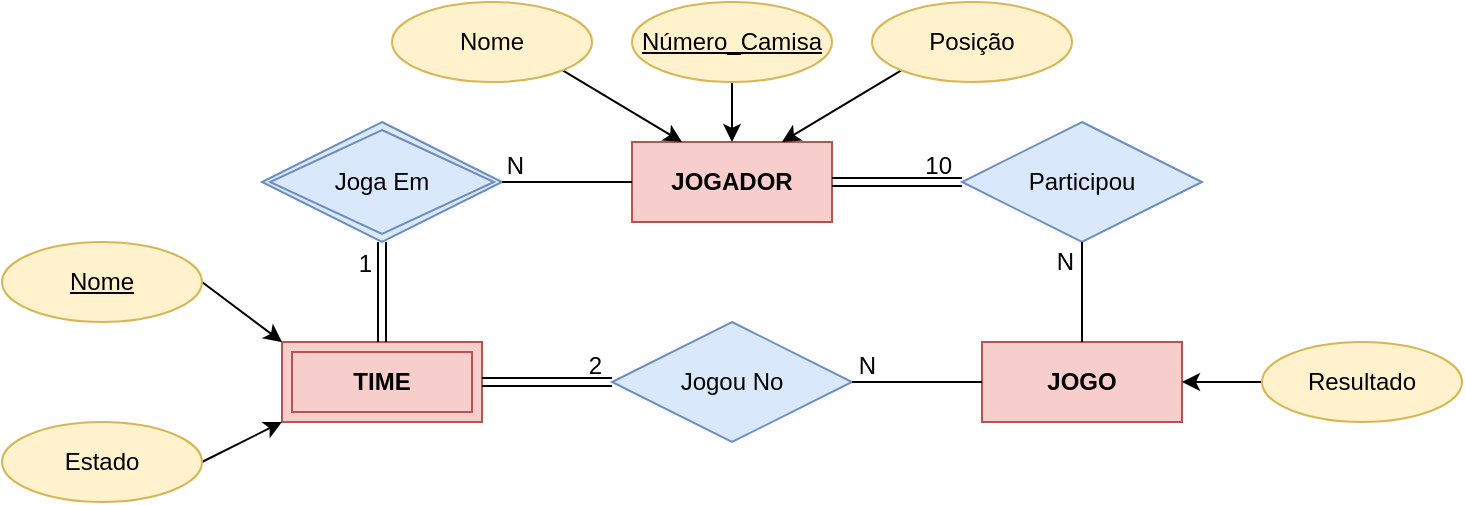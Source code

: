 <mxfile version="21.0.8" type="github">
  <diagram id="R2lEEEUBdFMjLlhIrx00" name="Page-1">
    <mxGraphModel dx="833" dy="492" grid="1" gridSize="10" guides="1" tooltips="1" connect="1" arrows="1" fold="1" page="1" pageScale="1" pageWidth="850" pageHeight="1100" math="0" shadow="0" extFonts="Permanent Marker^https://fonts.googleapis.com/css?family=Permanent+Marker">
      <root>
        <mxCell id="0" />
        <mxCell id="1" parent="0" />
        <mxCell id="OydwuzZR1GyqLVAHp3jK-2" value="&lt;b&gt;JOGO&lt;/b&gt;" style="whiteSpace=wrap;html=1;align=center;fillColor=#f8cecc;strokeColor=#b85450;" parent="1" vertex="1">
          <mxGeometry x="550" y="350" width="100" height="40" as="geometry" />
        </mxCell>
        <mxCell id="OydwuzZR1GyqLVAHp3jK-3" value="&lt;b&gt;JOGADOR&lt;/b&gt;" style="whiteSpace=wrap;html=1;align=center;fillColor=#f8cecc;strokeColor=#b85450;" parent="1" vertex="1">
          <mxGeometry x="375" y="250" width="100" height="40" as="geometry" />
        </mxCell>
        <mxCell id="OydwuzZR1GyqLVAHp3jK-5" value="&lt;b&gt;TIME&lt;/b&gt;" style="shape=ext;margin=3;double=1;whiteSpace=wrap;html=1;align=center;fillColor=#f8cecc;strokeColor=#b85450;" parent="1" vertex="1">
          <mxGeometry x="200" y="350" width="100" height="40" as="geometry" />
        </mxCell>
        <mxCell id="OydwuzZR1GyqLVAHp3jK-6" value="Joga Em" style="shape=rhombus;double=1;perimeter=rhombusPerimeter;whiteSpace=wrap;html=1;align=center;fillColor=#dae8fc;strokeColor=#6c8ebf;" parent="1" vertex="1">
          <mxGeometry x="190" y="240" width="120" height="60" as="geometry" />
        </mxCell>
        <mxCell id="OydwuzZR1GyqLVAHp3jK-7" value="Jogou No" style="shape=rhombus;perimeter=rhombusPerimeter;whiteSpace=wrap;html=1;align=center;fillColor=#dae8fc;strokeColor=#6c8ebf;" parent="1" vertex="1">
          <mxGeometry x="365" y="340" width="120" height="60" as="geometry" />
        </mxCell>
        <mxCell id="OydwuzZR1GyqLVAHp3jK-8" value="" style="shape=link;html=1;rounded=0;exitX=0.5;exitY=1;exitDx=0;exitDy=0;entryX=0.5;entryY=0;entryDx=0;entryDy=0;" parent="1" source="OydwuzZR1GyqLVAHp3jK-6" target="OydwuzZR1GyqLVAHp3jK-5" edge="1">
          <mxGeometry relative="1" as="geometry">
            <mxPoint x="330" y="330" as="sourcePoint" />
            <mxPoint x="490" y="330" as="targetPoint" />
          </mxGeometry>
        </mxCell>
        <mxCell id="OydwuzZR1GyqLVAHp3jK-9" value="1" style="resizable=0;html=1;whiteSpace=wrap;align=right;verticalAlign=bottom;" parent="OydwuzZR1GyqLVAHp3jK-8" connectable="0" vertex="1">
          <mxGeometry x="1" relative="1" as="geometry">
            <mxPoint x="-4" y="-31" as="offset" />
          </mxGeometry>
        </mxCell>
        <mxCell id="OydwuzZR1GyqLVAHp3jK-12" value="" style="shape=link;html=1;rounded=0;exitX=1;exitY=0.5;exitDx=0;exitDy=0;entryX=0;entryY=0.5;entryDx=0;entryDy=0;" parent="1" source="OydwuzZR1GyqLVAHp3jK-5" target="OydwuzZR1GyqLVAHp3jK-7" edge="1">
          <mxGeometry relative="1" as="geometry">
            <mxPoint x="370" y="340" as="sourcePoint" />
            <mxPoint x="530" y="340" as="targetPoint" />
          </mxGeometry>
        </mxCell>
        <mxCell id="OydwuzZR1GyqLVAHp3jK-13" value="2" style="resizable=0;html=1;whiteSpace=wrap;align=right;verticalAlign=bottom;" parent="OydwuzZR1GyqLVAHp3jK-12" connectable="0" vertex="1">
          <mxGeometry x="1" relative="1" as="geometry">
            <mxPoint x="-4" as="offset" />
          </mxGeometry>
        </mxCell>
        <mxCell id="OydwuzZR1GyqLVAHp3jK-16" value="" style="shape=link;html=1;rounded=0;exitX=1;exitY=0.5;exitDx=0;exitDy=0;" parent="1" source="OydwuzZR1GyqLVAHp3jK-3" target="OydwuzZR1GyqLVAHp3jK-19" edge="1">
          <mxGeometry relative="1" as="geometry">
            <mxPoint x="320" y="360" as="sourcePoint" />
            <mxPoint x="480" y="360" as="targetPoint" />
          </mxGeometry>
        </mxCell>
        <mxCell id="OydwuzZR1GyqLVAHp3jK-17" value="10" style="resizable=0;html=1;whiteSpace=wrap;align=right;verticalAlign=bottom;" parent="OydwuzZR1GyqLVAHp3jK-16" connectable="0" vertex="1">
          <mxGeometry x="1" relative="1" as="geometry">
            <mxPoint x="-4" as="offset" />
          </mxGeometry>
        </mxCell>
        <mxCell id="OydwuzZR1GyqLVAHp3jK-19" value="Participou" style="shape=rhombus;perimeter=rhombusPerimeter;whiteSpace=wrap;html=1;align=center;fillColor=#dae8fc;strokeColor=#6c8ebf;" parent="1" vertex="1">
          <mxGeometry x="540" y="240" width="120" height="60" as="geometry" />
        </mxCell>
        <mxCell id="OydwuzZR1GyqLVAHp3jK-22" value="" style="endArrow=none;html=1;rounded=0;entryX=0.5;entryY=1;entryDx=0;entryDy=0;exitX=0.5;exitY=0;exitDx=0;exitDy=0;" parent="1" source="OydwuzZR1GyqLVAHp3jK-2" target="OydwuzZR1GyqLVAHp3jK-19" edge="1">
          <mxGeometry relative="1" as="geometry">
            <mxPoint x="360" y="340" as="sourcePoint" />
            <mxPoint x="520" y="340" as="targetPoint" />
          </mxGeometry>
        </mxCell>
        <mxCell id="OydwuzZR1GyqLVAHp3jK-23" value="N" style="resizable=0;html=1;whiteSpace=wrap;align=right;verticalAlign=bottom;" parent="OydwuzZR1GyqLVAHp3jK-22" connectable="0" vertex="1">
          <mxGeometry x="1" relative="1" as="geometry">
            <mxPoint x="-3" y="18" as="offset" />
          </mxGeometry>
        </mxCell>
        <mxCell id="OydwuzZR1GyqLVAHp3jK-24" value="" style="endArrow=none;html=1;rounded=0;entryX=1;entryY=0.5;entryDx=0;entryDy=0;exitX=0;exitY=0.5;exitDx=0;exitDy=0;" parent="1" source="OydwuzZR1GyqLVAHp3jK-3" target="OydwuzZR1GyqLVAHp3jK-6" edge="1">
          <mxGeometry relative="1" as="geometry">
            <mxPoint x="360" y="340" as="sourcePoint" />
            <mxPoint x="520" y="340" as="targetPoint" />
          </mxGeometry>
        </mxCell>
        <mxCell id="OydwuzZR1GyqLVAHp3jK-25" value="N" style="resizable=0;html=1;whiteSpace=wrap;align=right;verticalAlign=bottom;" parent="OydwuzZR1GyqLVAHp3jK-24" connectable="0" vertex="1">
          <mxGeometry x="1" relative="1" as="geometry">
            <mxPoint x="12" as="offset" />
          </mxGeometry>
        </mxCell>
        <mxCell id="OydwuzZR1GyqLVAHp3jK-26" value="" style="endArrow=none;html=1;rounded=0;entryX=1;entryY=0.5;entryDx=0;entryDy=0;exitX=0;exitY=0.5;exitDx=0;exitDy=0;" parent="1" source="OydwuzZR1GyqLVAHp3jK-2" target="OydwuzZR1GyqLVAHp3jK-7" edge="1">
          <mxGeometry relative="1" as="geometry">
            <mxPoint x="360" y="340" as="sourcePoint" />
            <mxPoint x="520" y="340" as="targetPoint" />
          </mxGeometry>
        </mxCell>
        <mxCell id="OydwuzZR1GyqLVAHp3jK-27" value="N" style="resizable=0;html=1;whiteSpace=wrap;align=right;verticalAlign=bottom;" parent="OydwuzZR1GyqLVAHp3jK-26" connectable="0" vertex="1">
          <mxGeometry x="1" relative="1" as="geometry">
            <mxPoint x="13" as="offset" />
          </mxGeometry>
        </mxCell>
        <mxCell id="OydwuzZR1GyqLVAHp3jK-31" style="rounded=0;orthogonalLoop=1;jettySize=auto;html=1;exitX=1;exitY=1;exitDx=0;exitDy=0;entryX=0.25;entryY=0;entryDx=0;entryDy=0;" parent="1" source="OydwuzZR1GyqLVAHp3jK-28" target="OydwuzZR1GyqLVAHp3jK-3" edge="1">
          <mxGeometry relative="1" as="geometry" />
        </mxCell>
        <mxCell id="OydwuzZR1GyqLVAHp3jK-28" value="Nome" style="ellipse;whiteSpace=wrap;html=1;align=center;fillColor=#fff2cc;strokeColor=#d6b656;" parent="1" vertex="1">
          <mxGeometry x="255" y="180" width="100" height="40" as="geometry" />
        </mxCell>
        <mxCell id="OydwuzZR1GyqLVAHp3jK-32" style="edgeStyle=none;rounded=0;orthogonalLoop=1;jettySize=auto;html=1;exitX=0.5;exitY=1;exitDx=0;exitDy=0;entryX=0.5;entryY=0;entryDx=0;entryDy=0;" parent="1" source="OydwuzZR1GyqLVAHp3jK-29" target="OydwuzZR1GyqLVAHp3jK-3" edge="1">
          <mxGeometry relative="1" as="geometry" />
        </mxCell>
        <mxCell id="OydwuzZR1GyqLVAHp3jK-29" value="&lt;u&gt;Número_Camisa&lt;/u&gt;" style="ellipse;whiteSpace=wrap;html=1;align=center;fillColor=#fff2cc;strokeColor=#d6b656;" parent="1" vertex="1">
          <mxGeometry x="375" y="180" width="100" height="40" as="geometry" />
        </mxCell>
        <mxCell id="OydwuzZR1GyqLVAHp3jK-33" style="edgeStyle=none;rounded=0;orthogonalLoop=1;jettySize=auto;html=1;exitX=0;exitY=1;exitDx=0;exitDy=0;" parent="1" source="OydwuzZR1GyqLVAHp3jK-30" edge="1">
          <mxGeometry relative="1" as="geometry">
            <mxPoint x="450" y="250" as="targetPoint" />
          </mxGeometry>
        </mxCell>
        <mxCell id="OydwuzZR1GyqLVAHp3jK-30" value="Posição" style="ellipse;whiteSpace=wrap;html=1;align=center;fillColor=#fff2cc;strokeColor=#d6b656;" parent="1" vertex="1">
          <mxGeometry x="495" y="180" width="100" height="40" as="geometry" />
        </mxCell>
        <mxCell id="OydwuzZR1GyqLVAHp3jK-35" style="edgeStyle=none;rounded=0;orthogonalLoop=1;jettySize=auto;html=1;exitX=0;exitY=0.5;exitDx=0;exitDy=0;entryX=1;entryY=0.5;entryDx=0;entryDy=0;" parent="1" source="OydwuzZR1GyqLVAHp3jK-34" target="OydwuzZR1GyqLVAHp3jK-2" edge="1">
          <mxGeometry relative="1" as="geometry" />
        </mxCell>
        <mxCell id="OydwuzZR1GyqLVAHp3jK-34" value="Resultado" style="ellipse;whiteSpace=wrap;html=1;align=center;fillColor=#fff2cc;strokeColor=#d6b656;" parent="1" vertex="1">
          <mxGeometry x="690" y="350" width="100" height="40" as="geometry" />
        </mxCell>
        <mxCell id="Le2I9Kr5-hIR7ZmDib8Z-5" style="edgeStyle=none;rounded=0;orthogonalLoop=1;jettySize=auto;html=1;exitX=1;exitY=0.5;exitDx=0;exitDy=0;entryX=0;entryY=0;entryDx=0;entryDy=0;" edge="1" parent="1" source="Le2I9Kr5-hIR7ZmDib8Z-2" target="OydwuzZR1GyqLVAHp3jK-5">
          <mxGeometry relative="1" as="geometry" />
        </mxCell>
        <mxCell id="Le2I9Kr5-hIR7ZmDib8Z-2" value="&lt;u&gt;Nome&lt;/u&gt;" style="ellipse;whiteSpace=wrap;html=1;align=center;fillColor=#fff2cc;strokeColor=#d6b656;" vertex="1" parent="1">
          <mxGeometry x="60" y="300" width="100" height="40" as="geometry" />
        </mxCell>
        <mxCell id="Le2I9Kr5-hIR7ZmDib8Z-6" style="edgeStyle=none;rounded=0;orthogonalLoop=1;jettySize=auto;html=1;exitX=1;exitY=0.5;exitDx=0;exitDy=0;entryX=0;entryY=1;entryDx=0;entryDy=0;" edge="1" parent="1" source="Le2I9Kr5-hIR7ZmDib8Z-3" target="OydwuzZR1GyqLVAHp3jK-5">
          <mxGeometry relative="1" as="geometry" />
        </mxCell>
        <mxCell id="Le2I9Kr5-hIR7ZmDib8Z-3" value="Estado" style="ellipse;whiteSpace=wrap;html=1;align=center;fillColor=#fff2cc;strokeColor=#d6b656;" vertex="1" parent="1">
          <mxGeometry x="60" y="390" width="100" height="40" as="geometry" />
        </mxCell>
      </root>
    </mxGraphModel>
  </diagram>
</mxfile>
